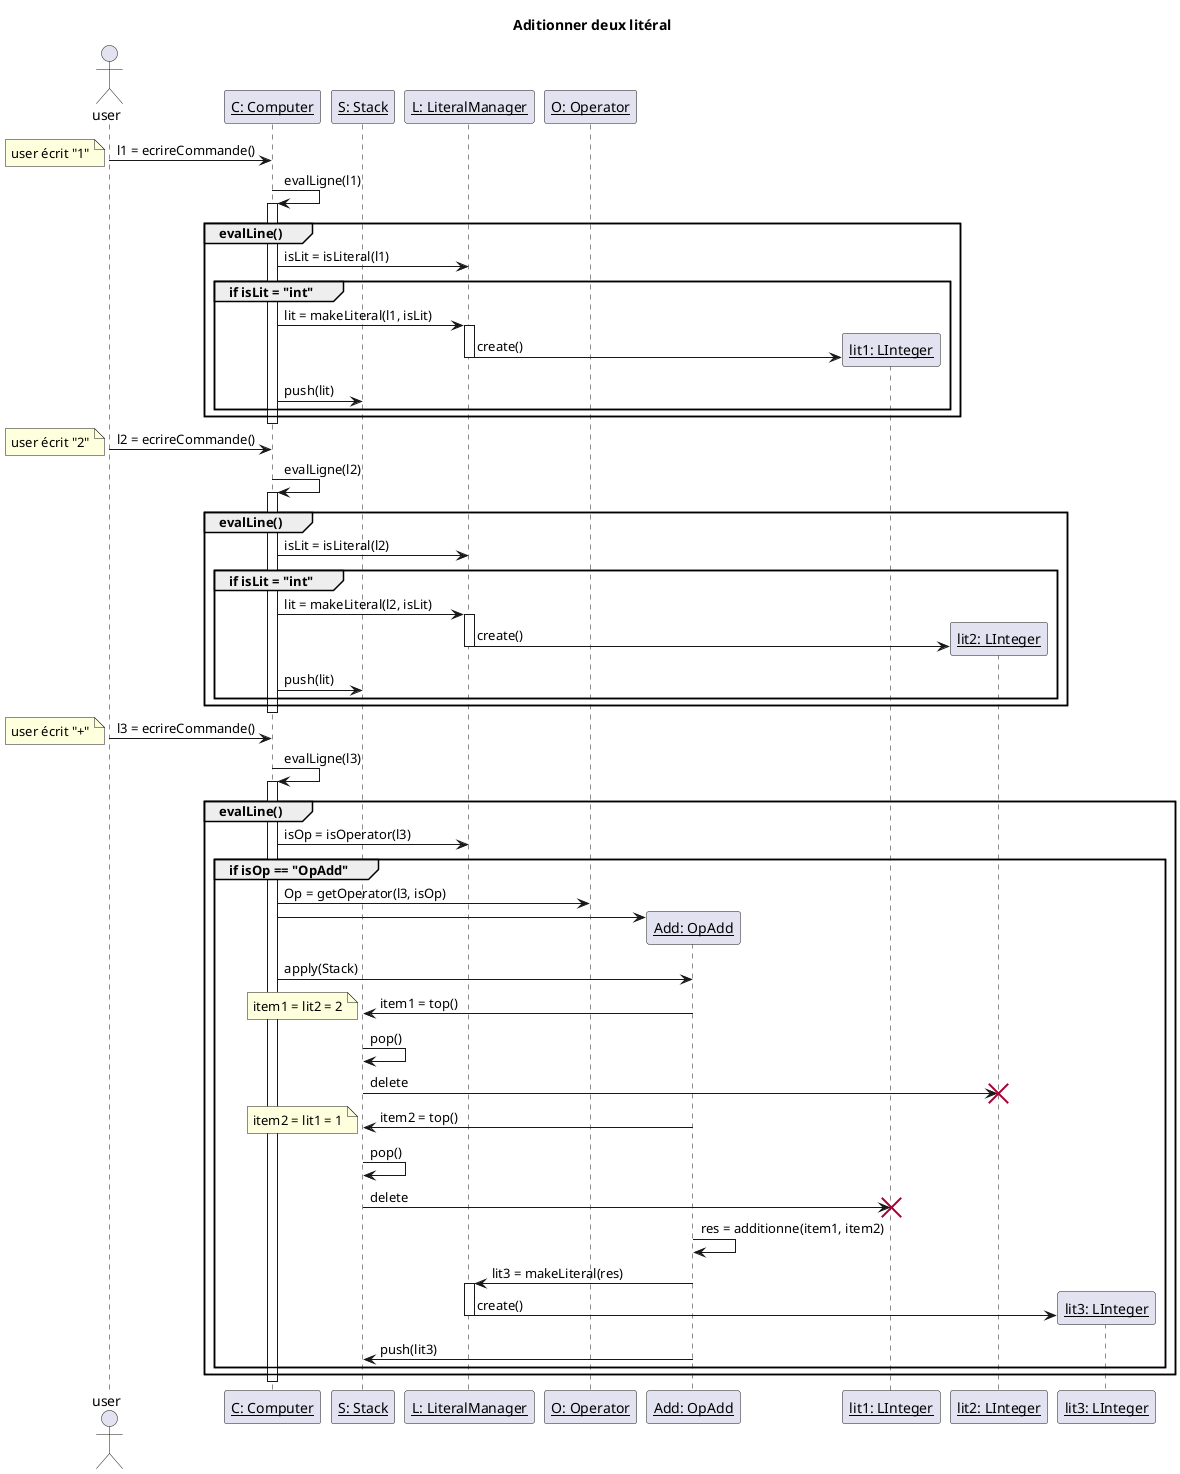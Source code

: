 @startuml
title Aditionner deux litéral

actor user
participant "__C: Computer__" as Computer
participant "__S: Stack__" as Stack
participant "__L: LiteralManager__" as LiteralManager
participant "__O: Operator__" as Operator
participant "__Add: OpAdd__" as Add

user -> Computer : l1 = ecrireCommande()
note left: user écrit "1"
Computer -> Computer : evalLigne(l1)
activate Computer
group evalLine()
  Computer -> LiteralManager : isLit = isLiteral(l1)
  group if isLit = "int"
    Computer -> LiteralManager : lit = makeLiteral(l1, isLit)
    activate LiteralManager
    LiteralManager -> "__lit1: LInteger__" as lit1** : create()
    deactivate LiteralManager
    Computer -> Stack : push(lit)
  end
end

deactivate Computer
user -> Computer : l2 = ecrireCommande()

note left: user écrit "2"
Computer -> Computer : evalLigne(l2)
activate Computer
  group evalLine()
  Computer -> LiteralManager : isLit = isLiteral(l2)
  group if isLit = "int"
    Computer -> LiteralManager : lit = makeLiteral(l2, isLit)
    activate LiteralManager
    LiteralManager -> "__lit2: LInteger__" as lit2** : create()
    deactivate LiteralManager
    Computer -> Stack : push(lit)
  end
end
deactivate Computer

user -> Computer : l3 = ecrireCommande()
note left: user écrit "+"
Computer -> Computer : evalLigne(l3)
activate Computer
  group evalLine()
  Computer -> LiteralManager : isOp = isOperator(l3)
  group if isOp == "OpAdd"
    Computer -> Operator : Op = getOperator(l3, isOp)
    Computer -> Add **
    Computer -> Add :apply(Stack)
    Add -> Stack : item1 = top()
    note left: item1 = lit2 = 2
    Stack -> Stack : pop()
    Stack -> lit2 !! : delete
    Add -> Stack : item2 = top()
    note left: item2 = lit1 = 1
    Stack -> Stack : pop()
    Stack -> lit1 !! : delete
    Add -> Add : res = additionne(item1, item2)
    Add -> LiteralManager : lit3 = makeLiteral(res)
    activate LiteralManager
    LiteralManager -> "__lit3: LInteger__" as lit3** : create()
    deactivate LiteralManager
    Add -> Stack : push(lit3)
  end
end
deactivate Computer

@enduml
